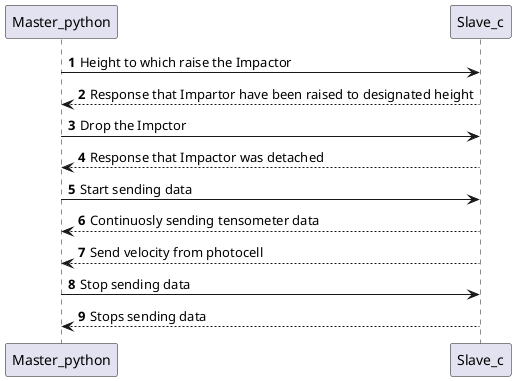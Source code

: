 @startuml
'https://plantuml.com/sequence-diagram

autonumber
Master_python -> Slave_c: Height to which raise the Impactor
Slave_c --> Master_python: Response that Impartor have been raised to designated height

Master_python -> Slave_c: Drop the Impctor
Slave_c --> Master_python: Response that Impactor was detached

Master_python -> Slave_c: Start sending data
Slave_c --> Master_python: Continuosly sending tensometer data

Slave_c --> Master_python: Send velocity from photocell

Master_python -> Slave_c: Stop sending data
Slave_c --> Master_python: Stops sending data
@enduml